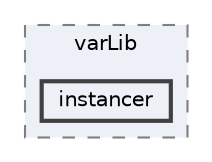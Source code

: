 digraph "/home/jam/Research/IRES-2025/dev/src/llm-scripts/testing/hypothesis-testing/hyp-env/lib/python3.12/site-packages/fontTools/varLib/instancer"
{
 // LATEX_PDF_SIZE
  bgcolor="transparent";
  edge [fontname=Helvetica,fontsize=10,labelfontname=Helvetica,labelfontsize=10];
  node [fontname=Helvetica,fontsize=10,shape=box,height=0.2,width=0.4];
  compound=true
  subgraph clusterdir_6dabaddb9b30e7bfea5e24aaa8859ad8 {
    graph [ bgcolor="#edf0f7", pencolor="grey50", label="varLib", fontname=Helvetica,fontsize=10 style="filled,dashed", URL="dir_6dabaddb9b30e7bfea5e24aaa8859ad8.html",tooltip=""]
  dir_45bf12fe3f95dbc7fc472eade7d6c599 [label="instancer", fillcolor="#edf0f7", color="grey25", style="filled,bold", URL="dir_45bf12fe3f95dbc7fc472eade7d6c599.html",tooltip=""];
  }
}
